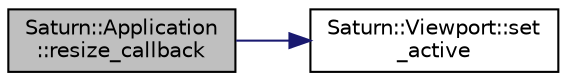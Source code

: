digraph "Saturn::Application::resize_callback"
{
  edge [fontname="Helvetica",fontsize="10",labelfontname="Helvetica",labelfontsize="10"];
  node [fontname="Helvetica",fontsize="10",shape=record];
  rankdir="LR";
  Node20 [label="Saturn::Application\l::resize_callback",height=0.2,width=0.4,color="black", fillcolor="grey75", style="filled", fontcolor="black"];
  Node20 -> Node21 [color="midnightblue",fontsize="10",style="solid",fontname="Helvetica"];
  Node21 [label="Saturn::Viewport::set\l_active",height=0.2,width=0.4,color="black", fillcolor="white", style="filled",URL="$class_saturn_1_1_viewport.html#a888fd9e522cecfd2acb7f3fb54b12b20"];
}
